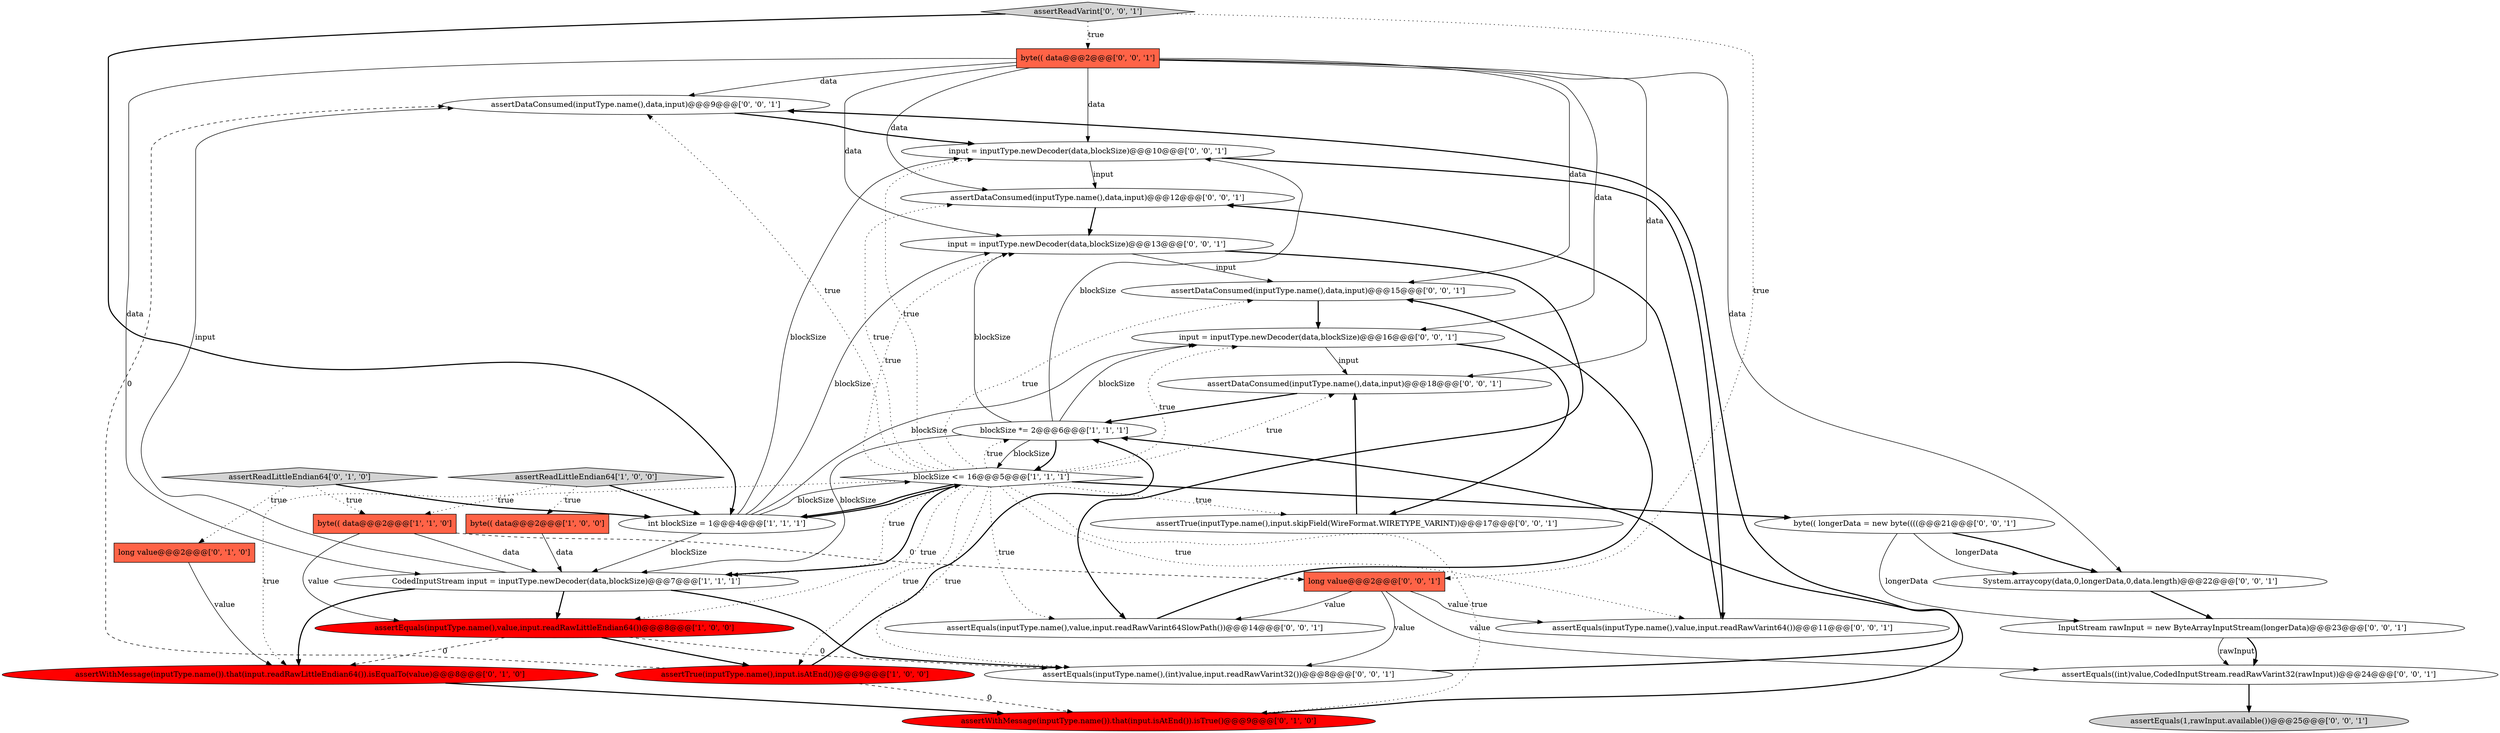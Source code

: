 digraph {
26 [style = filled, label = "assertDataConsumed(inputType.name(),data,input)@@@9@@@['0', '0', '1']", fillcolor = white, shape = ellipse image = "AAA0AAABBB3BBB"];
17 [style = filled, label = "assertDataConsumed(inputType.name(),data,input)@@@15@@@['0', '0', '1']", fillcolor = white, shape = ellipse image = "AAA0AAABBB3BBB"];
21 [style = filled, label = "assertEquals(inputType.name(),value,input.readRawVarint64SlowPath())@@@14@@@['0', '0', '1']", fillcolor = white, shape = ellipse image = "AAA0AAABBB3BBB"];
1 [style = filled, label = "assertTrue(inputType.name(),input.isAtEnd())@@@9@@@['1', '0', '0']", fillcolor = red, shape = ellipse image = "AAA1AAABBB1BBB"];
5 [style = filled, label = "byte(( data@@@2@@@['1', '1', '0']", fillcolor = tomato, shape = box image = "AAA0AAABBB1BBB"];
20 [style = filled, label = "assertReadVarint['0', '0', '1']", fillcolor = lightgray, shape = diamond image = "AAA0AAABBB3BBB"];
24 [style = filled, label = "InputStream rawInput = new ByteArrayInputStream(longerData)@@@23@@@['0', '0', '1']", fillcolor = white, shape = ellipse image = "AAA0AAABBB3BBB"];
13 [style = filled, label = "assertDataConsumed(inputType.name(),data,input)@@@12@@@['0', '0', '1']", fillcolor = white, shape = ellipse image = "AAA0AAABBB3BBB"];
11 [style = filled, label = "assertReadLittleEndian64['0', '1', '0']", fillcolor = lightgray, shape = diamond image = "AAA0AAABBB2BBB"];
2 [style = filled, label = "byte(( data@@@2@@@['1', '0', '0']", fillcolor = tomato, shape = box image = "AAA0AAABBB1BBB"];
8 [style = filled, label = "assertReadLittleEndian64['1', '0', '0']", fillcolor = lightgray, shape = diamond image = "AAA0AAABBB1BBB"];
9 [style = filled, label = "long value@@@2@@@['0', '1', '0']", fillcolor = tomato, shape = box image = "AAA0AAABBB2BBB"];
22 [style = filled, label = "input = inputType.newDecoder(data,blockSize)@@@10@@@['0', '0', '1']", fillcolor = white, shape = ellipse image = "AAA0AAABBB3BBB"];
25 [style = filled, label = "System.arraycopy(data,0,longerData,0,data.length)@@@22@@@['0', '0', '1']", fillcolor = white, shape = ellipse image = "AAA0AAABBB3BBB"];
31 [style = filled, label = "assertDataConsumed(inputType.name(),data,input)@@@18@@@['0', '0', '1']", fillcolor = white, shape = ellipse image = "AAA0AAABBB3BBB"];
18 [style = filled, label = "byte(( data@@@2@@@['0', '0', '1']", fillcolor = tomato, shape = box image = "AAA0AAABBB3BBB"];
29 [style = filled, label = "assertEquals(1,rawInput.available())@@@25@@@['0', '0', '1']", fillcolor = lightgray, shape = ellipse image = "AAA0AAABBB3BBB"];
0 [style = filled, label = "blockSize <= 16@@@5@@@['1', '1', '1']", fillcolor = white, shape = diamond image = "AAA0AAABBB1BBB"];
6 [style = filled, label = "assertEquals(inputType.name(),value,input.readRawLittleEndian64())@@@8@@@['1', '0', '0']", fillcolor = red, shape = ellipse image = "AAA1AAABBB1BBB"];
28 [style = filled, label = "long value@@@2@@@['0', '0', '1']", fillcolor = tomato, shape = box image = "AAA0AAABBB3BBB"];
27 [style = filled, label = "assertEquals(inputType.name(),value,input.readRawVarint64())@@@11@@@['0', '0', '1']", fillcolor = white, shape = ellipse image = "AAA0AAABBB3BBB"];
16 [style = filled, label = "byte(( longerData = new byte((((@@@21@@@['0', '0', '1']", fillcolor = white, shape = ellipse image = "AAA0AAABBB3BBB"];
4 [style = filled, label = "blockSize *= 2@@@6@@@['1', '1', '1']", fillcolor = white, shape = ellipse image = "AAA0AAABBB1BBB"];
14 [style = filled, label = "assertEquals(inputType.name(),(int)value,input.readRawVarint32())@@@8@@@['0', '0', '1']", fillcolor = white, shape = ellipse image = "AAA0AAABBB3BBB"];
7 [style = filled, label = "int blockSize = 1@@@4@@@['1', '1', '1']", fillcolor = white, shape = ellipse image = "AAA0AAABBB1BBB"];
30 [style = filled, label = "input = inputType.newDecoder(data,blockSize)@@@16@@@['0', '0', '1']", fillcolor = white, shape = ellipse image = "AAA0AAABBB3BBB"];
19 [style = filled, label = "input = inputType.newDecoder(data,blockSize)@@@13@@@['0', '0', '1']", fillcolor = white, shape = ellipse image = "AAA0AAABBB3BBB"];
3 [style = filled, label = "CodedInputStream input = inputType.newDecoder(data,blockSize)@@@7@@@['1', '1', '1']", fillcolor = white, shape = ellipse image = "AAA0AAABBB1BBB"];
10 [style = filled, label = "assertWithMessage(inputType.name()).that(input.readRawLittleEndian64()).isEqualTo(value)@@@8@@@['0', '1', '0']", fillcolor = red, shape = ellipse image = "AAA1AAABBB2BBB"];
15 [style = filled, label = "assertEquals((int)value,CodedInputStream.readRawVarint32(rawInput))@@@24@@@['0', '0', '1']", fillcolor = white, shape = ellipse image = "AAA0AAABBB3BBB"];
12 [style = filled, label = "assertWithMessage(inputType.name()).that(input.isAtEnd()).isTrue()@@@9@@@['0', '1', '0']", fillcolor = red, shape = ellipse image = "AAA1AAABBB2BBB"];
23 [style = filled, label = "assertTrue(inputType.name(),input.skipField(WireFormat.WIRETYPE_VARINT))@@@17@@@['0', '0', '1']", fillcolor = white, shape = ellipse image = "AAA0AAABBB3BBB"];
27->13 [style = bold, label=""];
9->10 [style = solid, label="value"];
0->12 [style = dotted, label="true"];
0->19 [style = dotted, label="true"];
0->6 [style = dotted, label="true"];
28->21 [style = solid, label="value"];
18->3 [style = solid, label="data"];
26->22 [style = bold, label=""];
0->31 [style = dotted, label="true"];
24->15 [style = solid, label="rawInput"];
5->28 [style = dashed, label="0"];
0->21 [style = dotted, label="true"];
18->22 [style = solid, label="data"];
10->12 [style = bold, label=""];
20->18 [style = dotted, label="true"];
5->3 [style = solid, label="data"];
0->3 [style = dotted, label="true"];
18->13 [style = solid, label="data"];
0->3 [style = bold, label=""];
1->4 [style = bold, label=""];
0->10 [style = dotted, label="true"];
30->31 [style = solid, label="input"];
18->17 [style = solid, label="data"];
2->3 [style = solid, label="data"];
31->4 [style = bold, label=""];
7->0 [style = bold, label=""];
11->5 [style = dotted, label="true"];
18->26 [style = solid, label="data"];
4->22 [style = solid, label="blockSize"];
4->0 [style = bold, label=""];
0->7 [style = bold, label=""];
18->31 [style = solid, label="data"];
3->10 [style = bold, label=""];
25->24 [style = bold, label=""];
28->15 [style = solid, label="value"];
0->14 [style = dotted, label="true"];
28->14 [style = solid, label="value"];
20->7 [style = bold, label=""];
0->26 [style = dotted, label="true"];
18->30 [style = solid, label="data"];
7->3 [style = solid, label="blockSize"];
15->29 [style = bold, label=""];
23->31 [style = bold, label=""];
0->16 [style = bold, label=""];
4->3 [style = solid, label="blockSize"];
1->26 [style = dashed, label="0"];
8->2 [style = dotted, label="true"];
7->30 [style = solid, label="blockSize"];
0->4 [style = dotted, label="true"];
16->25 [style = solid, label="longerData"];
3->6 [style = bold, label=""];
19->17 [style = solid, label="input"];
11->9 [style = dotted, label="true"];
0->30 [style = dotted, label="true"];
7->22 [style = solid, label="blockSize"];
6->10 [style = dashed, label="0"];
6->1 [style = bold, label=""];
13->19 [style = bold, label=""];
4->30 [style = solid, label="blockSize"];
3->26 [style = solid, label="input"];
22->13 [style = solid, label="input"];
0->23 [style = dotted, label="true"];
0->1 [style = dotted, label="true"];
24->15 [style = bold, label=""];
19->21 [style = bold, label=""];
0->13 [style = dotted, label="true"];
4->19 [style = solid, label="blockSize"];
3->14 [style = bold, label=""];
30->23 [style = bold, label=""];
5->6 [style = solid, label="value"];
16->25 [style = bold, label=""];
17->30 [style = bold, label=""];
18->25 [style = solid, label="data"];
6->14 [style = dashed, label="0"];
28->27 [style = solid, label="value"];
8->7 [style = bold, label=""];
0->22 [style = dotted, label="true"];
14->26 [style = bold, label=""];
1->12 [style = dashed, label="0"];
16->24 [style = solid, label="longerData"];
12->4 [style = bold, label=""];
22->27 [style = bold, label=""];
8->5 [style = dotted, label="true"];
20->28 [style = dotted, label="true"];
7->19 [style = solid, label="blockSize"];
0->17 [style = dotted, label="true"];
18->19 [style = solid, label="data"];
4->0 [style = solid, label="blockSize"];
0->27 [style = dotted, label="true"];
21->17 [style = bold, label=""];
11->7 [style = bold, label=""];
7->0 [style = solid, label="blockSize"];
}
